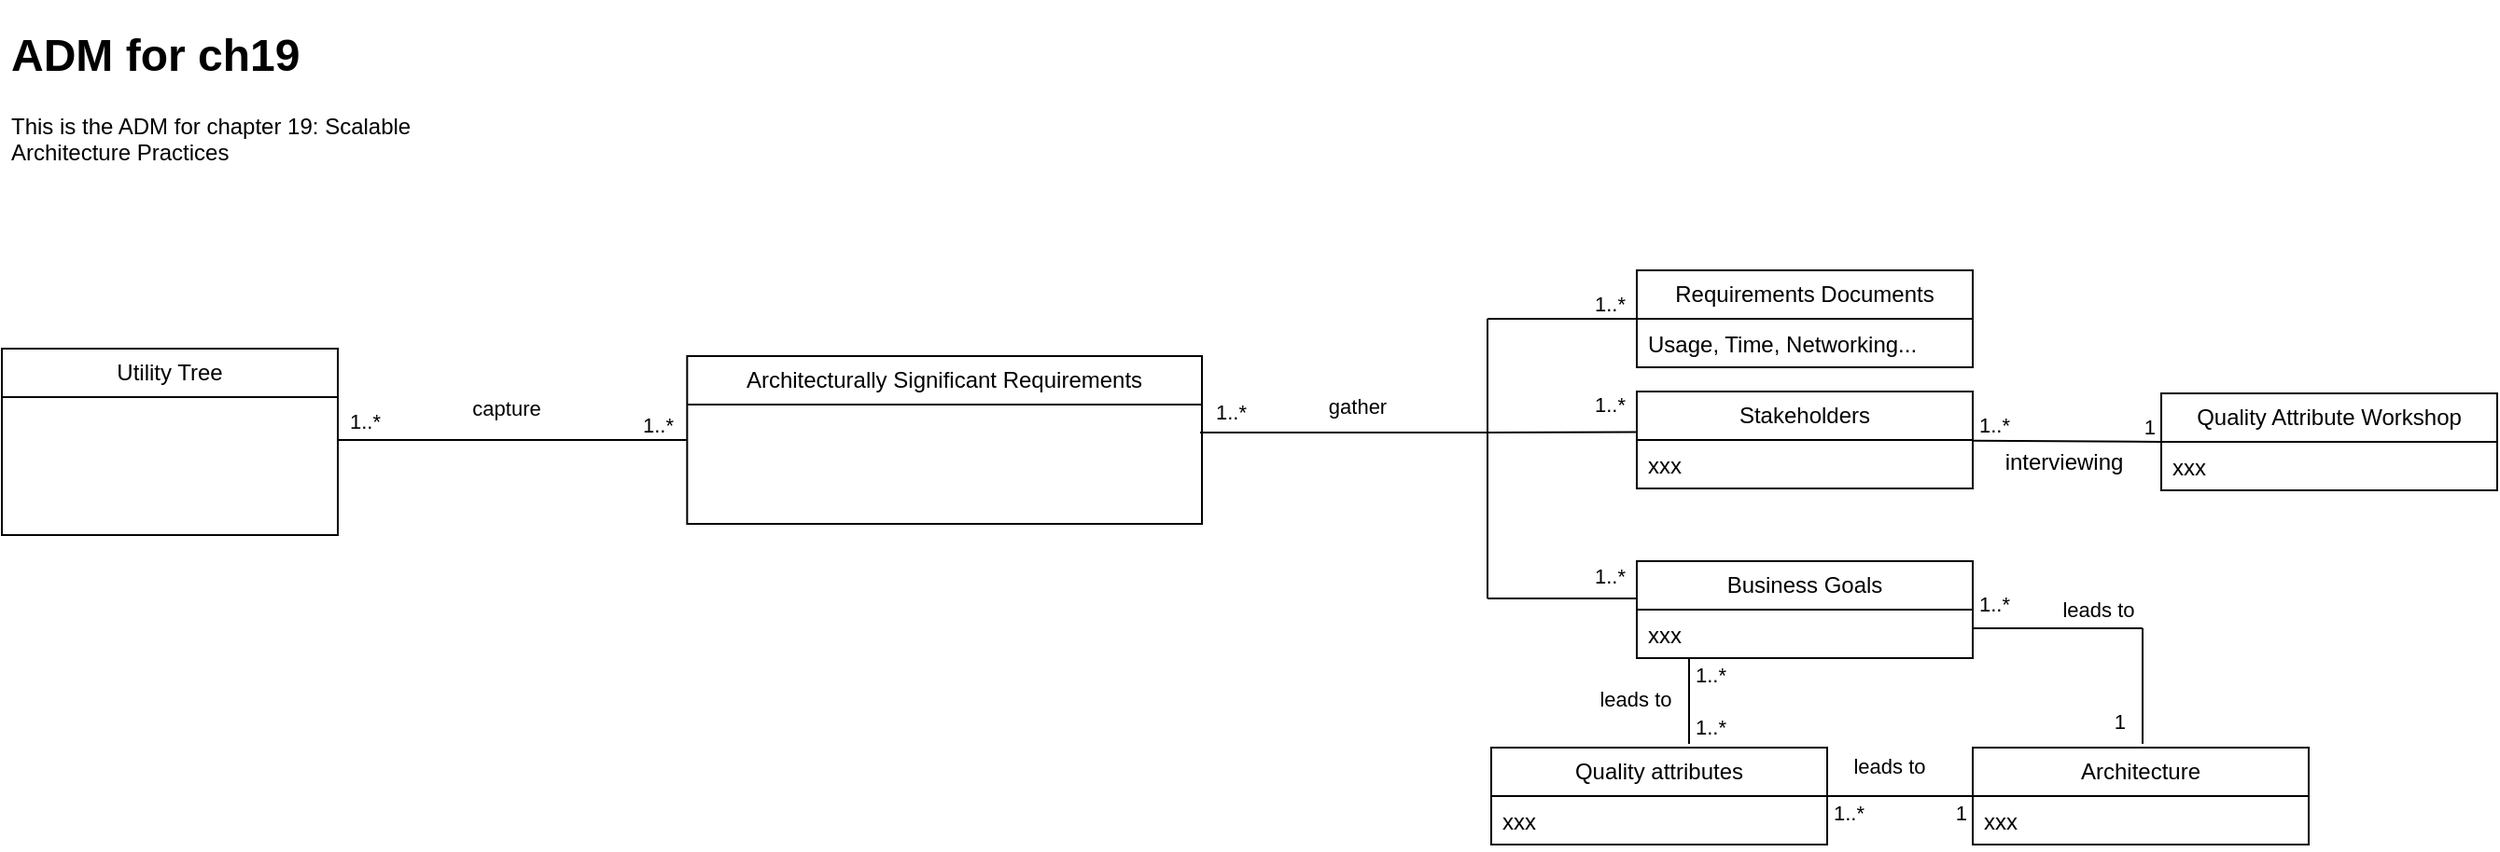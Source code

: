 <mxfile version="22.1.7" type="github">
  <diagram name="Page-1" id="c4acf3e9-155e-7222-9cf6-157b1a14988f">
    <mxGraphModel dx="1675" dy="900" grid="0" gridSize="10" guides="1" tooltips="1" connect="1" arrows="1" fold="1" page="0" pageScale="1" pageWidth="850" pageHeight="1100" background="none" math="0" shadow="0">
      <root>
        <mxCell id="0" />
        <mxCell id="1" parent="0" />
        <mxCell id="OZuqmoxS4hGVeMsFbTug-1" value="&lt;h1&gt;ADM for ch19&lt;/h1&gt;&lt;p&gt;This is the ADM for chapter 19: Scalable Architecture Practices&lt;/p&gt;" style="text;html=1;strokeColor=none;fillColor=none;spacing=5;spacingTop=-20;whiteSpace=wrap;overflow=hidden;rounded=0;" parent="1" vertex="1">
          <mxGeometry x="320" y="203" width="247" height="120" as="geometry" />
        </mxCell>
        <mxCell id="OZuqmoxS4hGVeMsFbTug-35" value="Utility Tree" style="swimlane;fontStyle=0;childLayout=stackLayout;horizontal=1;startSize=26;fillColor=none;horizontalStack=0;resizeParent=1;resizeParentMax=0;resizeLast=0;collapsible=1;marginBottom=0;whiteSpace=wrap;html=1;" parent="1" vertex="1">
          <mxGeometry x="320" y="380" width="180" height="100" as="geometry" />
        </mxCell>
        <mxCell id="Bf2Zrh9VJoYy281yFuav-2" value="Architecturally Significant Requirements" style="swimlane;fontStyle=0;childLayout=stackLayout;horizontal=1;startSize=26;fillColor=none;horizontalStack=0;resizeParent=1;resizeParentMax=0;resizeLast=0;collapsible=1;marginBottom=0;whiteSpace=wrap;html=1;" parent="1" vertex="1">
          <mxGeometry x="687.17" y="384" width="275.83" height="90" as="geometry" />
        </mxCell>
        <mxCell id="Bf2Zrh9VJoYy281yFuav-4" value="" style="endArrow=none;html=1;rounded=0;entryX=0;entryY=0.5;entryDx=0;entryDy=0;" parent="1" target="Bf2Zrh9VJoYy281yFuav-2" edge="1">
          <mxGeometry width="50" height="50" relative="1" as="geometry">
            <mxPoint x="500.17" y="429" as="sourcePoint" />
            <mxPoint x="629.17" y="429.156" as="targetPoint" />
          </mxGeometry>
        </mxCell>
        <mxCell id="Bf2Zrh9VJoYy281yFuav-6" value="1..*" style="edgeLabel;resizable=0;html=1;align=right;verticalAlign=bottom;" parent="1" connectable="0" vertex="1">
          <mxGeometry x="680.17" y="429.0" as="geometry" />
        </mxCell>
        <mxCell id="8VK9so_CP51kFQA9M_FP-1" value="" style="endArrow=none;html=1;rounded=0;" parent="1" edge="1">
          <mxGeometry width="50" height="50" relative="1" as="geometry">
            <mxPoint x="962" y="425" as="sourcePoint" />
            <mxPoint x="1117" y="425" as="targetPoint" />
          </mxGeometry>
        </mxCell>
        <mxCell id="8VK9so_CP51kFQA9M_FP-3" value="" style="endArrow=none;html=1;rounded=0;" parent="1" edge="1">
          <mxGeometry width="50" height="50" relative="1" as="geometry">
            <mxPoint x="1116" y="514" as="sourcePoint" />
            <mxPoint x="1116" y="364" as="targetPoint" />
          </mxGeometry>
        </mxCell>
        <mxCell id="8VK9so_CP51kFQA9M_FP-4" value="" style="endArrow=none;html=1;rounded=0;" parent="1" edge="1">
          <mxGeometry width="50" height="50" relative="1" as="geometry">
            <mxPoint x="1116" y="364" as="sourcePoint" />
            <mxPoint x="1196" y="364" as="targetPoint" />
          </mxGeometry>
        </mxCell>
        <mxCell id="8VK9so_CP51kFQA9M_FP-5" value="Requirements Documents" style="swimlane;fontStyle=0;childLayout=stackLayout;horizontal=1;startSize=26;fillColor=none;horizontalStack=0;resizeParent=1;resizeParentMax=0;resizeLast=0;collapsible=1;marginBottom=0;whiteSpace=wrap;html=1;" parent="1" vertex="1">
          <mxGeometry x="1196.0" y="338" width="180" height="52" as="geometry" />
        </mxCell>
        <mxCell id="8VK9so_CP51kFQA9M_FP-6" value="Usage, Time, Networking..." style="text;strokeColor=none;fillColor=none;align=left;verticalAlign=top;spacingLeft=4;spacingRight=4;overflow=hidden;rotatable=0;points=[[0,0.5],[1,0.5]];portConstraint=eastwest;whiteSpace=wrap;html=1;" parent="8VK9so_CP51kFQA9M_FP-5" vertex="1">
          <mxGeometry y="26" width="180" height="26" as="geometry" />
        </mxCell>
        <mxCell id="8VK9so_CP51kFQA9M_FP-10" value="" style="endArrow=none;html=1;rounded=0;" parent="1" edge="1">
          <mxGeometry width="50" height="50" relative="1" as="geometry">
            <mxPoint x="1116" y="514" as="sourcePoint" />
            <mxPoint x="1196" y="514" as="targetPoint" />
          </mxGeometry>
        </mxCell>
        <mxCell id="8VK9so_CP51kFQA9M_FP-11" value="Business Goals" style="swimlane;fontStyle=0;childLayout=stackLayout;horizontal=1;startSize=26;fillColor=none;horizontalStack=0;resizeParent=1;resizeParentMax=0;resizeLast=0;collapsible=1;marginBottom=0;whiteSpace=wrap;html=1;" parent="1" vertex="1">
          <mxGeometry x="1196.0" y="494" width="180" height="52" as="geometry" />
        </mxCell>
        <mxCell id="8VK9so_CP51kFQA9M_FP-12" value="xxx" style="text;strokeColor=none;fillColor=none;align=left;verticalAlign=top;spacingLeft=4;spacingRight=4;overflow=hidden;rotatable=0;points=[[0,0.5],[1,0.5]];portConstraint=eastwest;whiteSpace=wrap;html=1;" parent="8VK9so_CP51kFQA9M_FP-11" vertex="1">
          <mxGeometry y="26" width="180" height="26" as="geometry" />
        </mxCell>
        <mxCell id="8VK9so_CP51kFQA9M_FP-13" value="1..*" style="edgeLabel;resizable=0;html=1;align=right;verticalAlign=bottom;" parent="1" connectable="0" vertex="1">
          <mxGeometry x="987.0" y="422.0" as="geometry" />
        </mxCell>
        <mxCell id="8VK9so_CP51kFQA9M_FP-45" value="capture" style="edgeLabel;html=1;align=center;verticalAlign=middle;resizable=0;points=[];" parent="1" vertex="1" connectable="0">
          <mxGeometry x="590.172" y="411.998" as="geometry" />
        </mxCell>
        <mxCell id="9lrhff4a6AsnfSLG2jbU-1" value="gather" style="edgeLabel;html=1;align=center;verticalAlign=middle;resizable=0;points=[];" vertex="1" connectable="0" parent="1">
          <mxGeometry x="1077.002" y="352.998" as="geometry">
            <mxPoint x="-31" y="58" as="offset" />
          </mxGeometry>
        </mxCell>
        <mxCell id="9lrhff4a6AsnfSLG2jbU-2" value="Stakeholders" style="swimlane;fontStyle=0;childLayout=stackLayout;horizontal=1;startSize=26;fillColor=none;horizontalStack=0;resizeParent=1;resizeParentMax=0;resizeLast=0;collapsible=1;marginBottom=0;whiteSpace=wrap;html=1;" vertex="1" parent="1">
          <mxGeometry x="1196.0" y="403" width="180" height="52" as="geometry" />
        </mxCell>
        <mxCell id="9lrhff4a6AsnfSLG2jbU-3" value="xxx" style="text;strokeColor=none;fillColor=none;align=left;verticalAlign=top;spacingLeft=4;spacingRight=4;overflow=hidden;rotatable=0;points=[[0,0.5],[1,0.5]];portConstraint=eastwest;whiteSpace=wrap;html=1;" vertex="1" parent="9lrhff4a6AsnfSLG2jbU-2">
          <mxGeometry y="26" width="180" height="26" as="geometry" />
        </mxCell>
        <mxCell id="9lrhff4a6AsnfSLG2jbU-4" value="1..*" style="edgeLabel;resizable=0;html=1;align=right;verticalAlign=bottom;" connectable="0" vertex="1" parent="1">
          <mxGeometry x="1190.0" y="510.0" as="geometry" />
        </mxCell>
        <mxCell id="9lrhff4a6AsnfSLG2jbU-5" value="" style="endArrow=none;html=1;rounded=0;entryX=-0.003;entryY=0.418;entryDx=0;entryDy=0;entryPerimeter=0;" edge="1" parent="1" target="9lrhff4a6AsnfSLG2jbU-2">
          <mxGeometry width="50" height="50" relative="1" as="geometry">
            <mxPoint x="1116" y="425" as="sourcePoint" />
            <mxPoint x="1142" y="379" as="targetPoint" />
          </mxGeometry>
        </mxCell>
        <mxCell id="9lrhff4a6AsnfSLG2jbU-6" value="1..*" style="edgeLabel;resizable=0;html=1;align=right;verticalAlign=bottom;" connectable="0" vertex="1" parent="1">
          <mxGeometry x="1190.0" y="418.0" as="geometry" />
        </mxCell>
        <mxCell id="9lrhff4a6AsnfSLG2jbU-7" value="1..*" style="edgeLabel;resizable=0;html=1;align=right;verticalAlign=bottom;" connectable="0" vertex="1" parent="1">
          <mxGeometry x="1190.0" y="364.0" as="geometry" />
        </mxCell>
        <mxCell id="9lrhff4a6AsnfSLG2jbU-8" value="Quality Attribute Workshop" style="swimlane;fontStyle=0;childLayout=stackLayout;horizontal=1;startSize=26;fillColor=none;horizontalStack=0;resizeParent=1;resizeParentMax=0;resizeLast=0;collapsible=1;marginBottom=0;whiteSpace=wrap;html=1;" vertex="1" parent="1">
          <mxGeometry x="1477.0" y="404" width="180" height="52" as="geometry" />
        </mxCell>
        <mxCell id="9lrhff4a6AsnfSLG2jbU-9" value="xxx" style="text;strokeColor=none;fillColor=none;align=left;verticalAlign=top;spacingLeft=4;spacingRight=4;overflow=hidden;rotatable=0;points=[[0,0.5],[1,0.5]];portConstraint=eastwest;whiteSpace=wrap;html=1;" vertex="1" parent="9lrhff4a6AsnfSLG2jbU-8">
          <mxGeometry y="26" width="180" height="26" as="geometry" />
        </mxCell>
        <mxCell id="9lrhff4a6AsnfSLG2jbU-10" value="1" style="edgeLabel;resizable=0;html=1;align=right;verticalAlign=bottom;" connectable="0" vertex="1" parent="1">
          <mxGeometry x="1474.0" y="430.0" as="geometry" />
        </mxCell>
        <mxCell id="9lrhff4a6AsnfSLG2jbU-11" value="" style="endArrow=none;html=1;rounded=0;entryX=-0.003;entryY=0.5;entryDx=0;entryDy=0;entryPerimeter=0;exitX=1.006;exitY=0.093;exitDx=0;exitDy=0;exitPerimeter=0;" edge="1" parent="1" target="9lrhff4a6AsnfSLG2jbU-8">
          <mxGeometry width="50" height="50" relative="1" as="geometry">
            <mxPoint x="1376.08" y="429.418" as="sourcePoint" />
            <mxPoint x="1464.92" y="429.43" as="targetPoint" />
          </mxGeometry>
        </mxCell>
        <mxCell id="9lrhff4a6AsnfSLG2jbU-12" value="1..*" style="edgeLabel;resizable=0;html=1;align=right;verticalAlign=bottom;" connectable="0" vertex="1" parent="1">
          <mxGeometry x="1396.0" y="429.0" as="geometry" />
        </mxCell>
        <mxCell id="9lrhff4a6AsnfSLG2jbU-13" value="interviewing" style="text;html=1;strokeColor=none;fillColor=none;align=center;verticalAlign=middle;whiteSpace=wrap;rounded=0;" vertex="1" parent="1">
          <mxGeometry x="1392" y="434" width="66" height="13" as="geometry" />
        </mxCell>
        <mxCell id="9lrhff4a6AsnfSLG2jbU-15" value="" style="endArrow=none;html=1;rounded=0;" edge="1" parent="1">
          <mxGeometry width="50" height="50" relative="1" as="geometry">
            <mxPoint x="1224" y="592" as="sourcePoint" />
            <mxPoint x="1224" y="546" as="targetPoint" />
          </mxGeometry>
        </mxCell>
        <mxCell id="9lrhff4a6AsnfSLG2jbU-16" value="leads to" style="edgeLabel;html=1;align=center;verticalAlign=middle;resizable=0;points=[];" vertex="1" connectable="0" parent="1">
          <mxGeometry x="1226.002" y="509.998" as="geometry">
            <mxPoint x="-31" y="58" as="offset" />
          </mxGeometry>
        </mxCell>
        <mxCell id="9lrhff4a6AsnfSLG2jbU-17" value="Quality attributes" style="swimlane;fontStyle=0;childLayout=stackLayout;horizontal=1;startSize=26;fillColor=none;horizontalStack=0;resizeParent=1;resizeParentMax=0;resizeLast=0;collapsible=1;marginBottom=0;whiteSpace=wrap;html=1;" vertex="1" parent="1">
          <mxGeometry x="1118.0" y="594" width="180" height="52" as="geometry" />
        </mxCell>
        <mxCell id="9lrhff4a6AsnfSLG2jbU-18" value="xxx" style="text;strokeColor=none;fillColor=none;align=left;verticalAlign=top;spacingLeft=4;spacingRight=4;overflow=hidden;rotatable=0;points=[[0,0.5],[1,0.5]];portConstraint=eastwest;whiteSpace=wrap;html=1;" vertex="1" parent="9lrhff4a6AsnfSLG2jbU-17">
          <mxGeometry y="26" width="180" height="26" as="geometry" />
        </mxCell>
        <mxCell id="9lrhff4a6AsnfSLG2jbU-19" value="1..*" style="edgeLabel;resizable=0;html=1;align=right;verticalAlign=bottom;" connectable="0" vertex="1" parent="1">
          <mxGeometry x="1244.0" y="563.0" as="geometry" />
        </mxCell>
        <mxCell id="9lrhff4a6AsnfSLG2jbU-20" value="1..*" style="edgeLabel;resizable=0;html=1;align=right;verticalAlign=bottom;" connectable="0" vertex="1" parent="1">
          <mxGeometry x="1244.0" y="591.0" as="geometry" />
        </mxCell>
        <mxCell id="9lrhff4a6AsnfSLG2jbU-21" value="" style="endArrow=none;html=1;rounded=0;" edge="1" parent="1">
          <mxGeometry width="50" height="50" relative="1" as="geometry">
            <mxPoint x="1467" y="592" as="sourcePoint" />
            <mxPoint x="1467" y="530" as="targetPoint" />
          </mxGeometry>
        </mxCell>
        <mxCell id="9lrhff4a6AsnfSLG2jbU-22" value="Architecture" style="swimlane;fontStyle=0;childLayout=stackLayout;horizontal=1;startSize=26;fillColor=none;horizontalStack=0;resizeParent=1;resizeParentMax=0;resizeLast=0;collapsible=1;marginBottom=0;whiteSpace=wrap;html=1;" vertex="1" parent="1">
          <mxGeometry x="1376.0" y="594" width="180" height="52" as="geometry" />
        </mxCell>
        <mxCell id="9lrhff4a6AsnfSLG2jbU-23" value="xxx" style="text;strokeColor=none;fillColor=none;align=left;verticalAlign=top;spacingLeft=4;spacingRight=4;overflow=hidden;rotatable=0;points=[[0,0.5],[1,0.5]];portConstraint=eastwest;whiteSpace=wrap;html=1;" vertex="1" parent="9lrhff4a6AsnfSLG2jbU-22">
          <mxGeometry y="26" width="180" height="26" as="geometry" />
        </mxCell>
        <mxCell id="9lrhff4a6AsnfSLG2jbU-24" value="1..*" style="edgeLabel;resizable=0;html=1;align=right;verticalAlign=bottom;" connectable="0" vertex="1" parent="1">
          <mxGeometry x="1396.0" y="525.0" as="geometry" />
        </mxCell>
        <mxCell id="9lrhff4a6AsnfSLG2jbU-25" value="1" style="edgeLabel;resizable=0;html=1;align=right;verticalAlign=bottom;" connectable="0" vertex="1" parent="1">
          <mxGeometry x="1458.0" y="588.0" as="geometry" />
        </mxCell>
        <mxCell id="9lrhff4a6AsnfSLG2jbU-26" value="" style="endArrow=none;html=1;rounded=0;exitX=1.001;exitY=0.386;exitDx=0;exitDy=0;exitPerimeter=0;" edge="1" parent="1" source="8VK9so_CP51kFQA9M_FP-12">
          <mxGeometry width="50" height="50" relative="1" as="geometry">
            <mxPoint x="1425" y="596" as="sourcePoint" />
            <mxPoint x="1467" y="530" as="targetPoint" />
          </mxGeometry>
        </mxCell>
        <mxCell id="9lrhff4a6AsnfSLG2jbU-27" value="leads to" style="edgeLabel;html=1;align=center;verticalAlign=middle;resizable=0;points=[];" vertex="1" connectable="0" parent="1">
          <mxGeometry x="1474.002" y="461.998" as="geometry">
            <mxPoint x="-31" y="58" as="offset" />
          </mxGeometry>
        </mxCell>
        <mxCell id="9lrhff4a6AsnfSLG2jbU-28" value="" style="endArrow=none;html=1;rounded=0;exitX=1;exitY=0.5;exitDx=0;exitDy=0;" edge="1" parent="1" source="9lrhff4a6AsnfSLG2jbU-17">
          <mxGeometry width="50" height="50" relative="1" as="geometry">
            <mxPoint x="1300.46" y="620.234" as="sourcePoint" />
            <mxPoint x="1376" y="620" as="targetPoint" />
          </mxGeometry>
        </mxCell>
        <mxCell id="9lrhff4a6AsnfSLG2jbU-29" value="leads to" style="edgeLabel;html=1;align=center;verticalAlign=middle;resizable=0;points=[];" vertex="1" connectable="0" parent="1">
          <mxGeometry x="1362.002" y="545.998" as="geometry">
            <mxPoint x="-31" y="58" as="offset" />
          </mxGeometry>
        </mxCell>
        <mxCell id="9lrhff4a6AsnfSLG2jbU-30" value="1" style="edgeLabel;resizable=0;html=1;align=right;verticalAlign=bottom;" connectable="0" vertex="1" parent="1">
          <mxGeometry x="1373.0" y="637.0" as="geometry" />
        </mxCell>
        <mxCell id="9lrhff4a6AsnfSLG2jbU-31" value="1..*" style="edgeLabel;resizable=0;html=1;align=right;verticalAlign=bottom;" connectable="0" vertex="1" parent="1">
          <mxGeometry x="1318.0" y="637.0" as="geometry" />
        </mxCell>
        <mxCell id="9lrhff4a6AsnfSLG2jbU-32" value="1..*" style="edgeLabel;resizable=0;html=1;align=right;verticalAlign=bottom;" connectable="0" vertex="1" parent="1">
          <mxGeometry x="523.0" y="427.0" as="geometry" />
        </mxCell>
      </root>
    </mxGraphModel>
  </diagram>
</mxfile>
